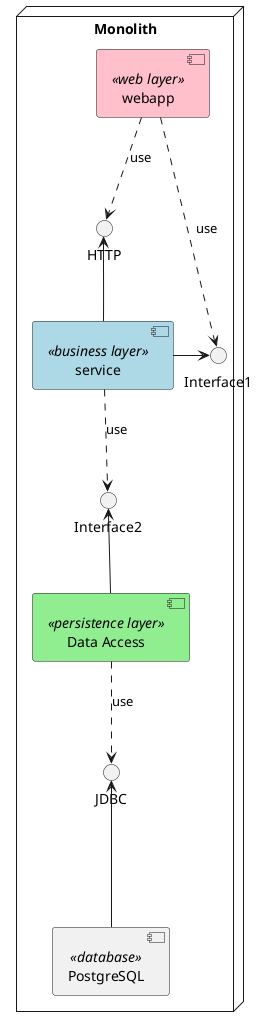 @startuml
<style>
node {
    MinimumWidth 300
    MaximumWidth 500
}
</style>

skinparam component {
    BackgroundColor<<web layer>> Pink
    BackgroundColor<<<business layer>> LightBlue
    BackgroundColor<<<persistence layer>> LightGreen
}

node "Monolith" {

    [webapp] <<web layer>>
    [webapp] ..> HTTP: use
    [webapp] ..> Interface1: use

    [service] <<business layer>>
    [service] -up-> HTTP
    [service] -right-> Interface1
    [service] ..> Interface2: use

    [Data Access] <<persistence layer>>
    [Data Access] -up-> Interface2
    [Data Access] ..> JDBC: use

    [PostgreSQL] <<database>>
    [PostgreSQL] --up-> JDBC
}


@enduml
